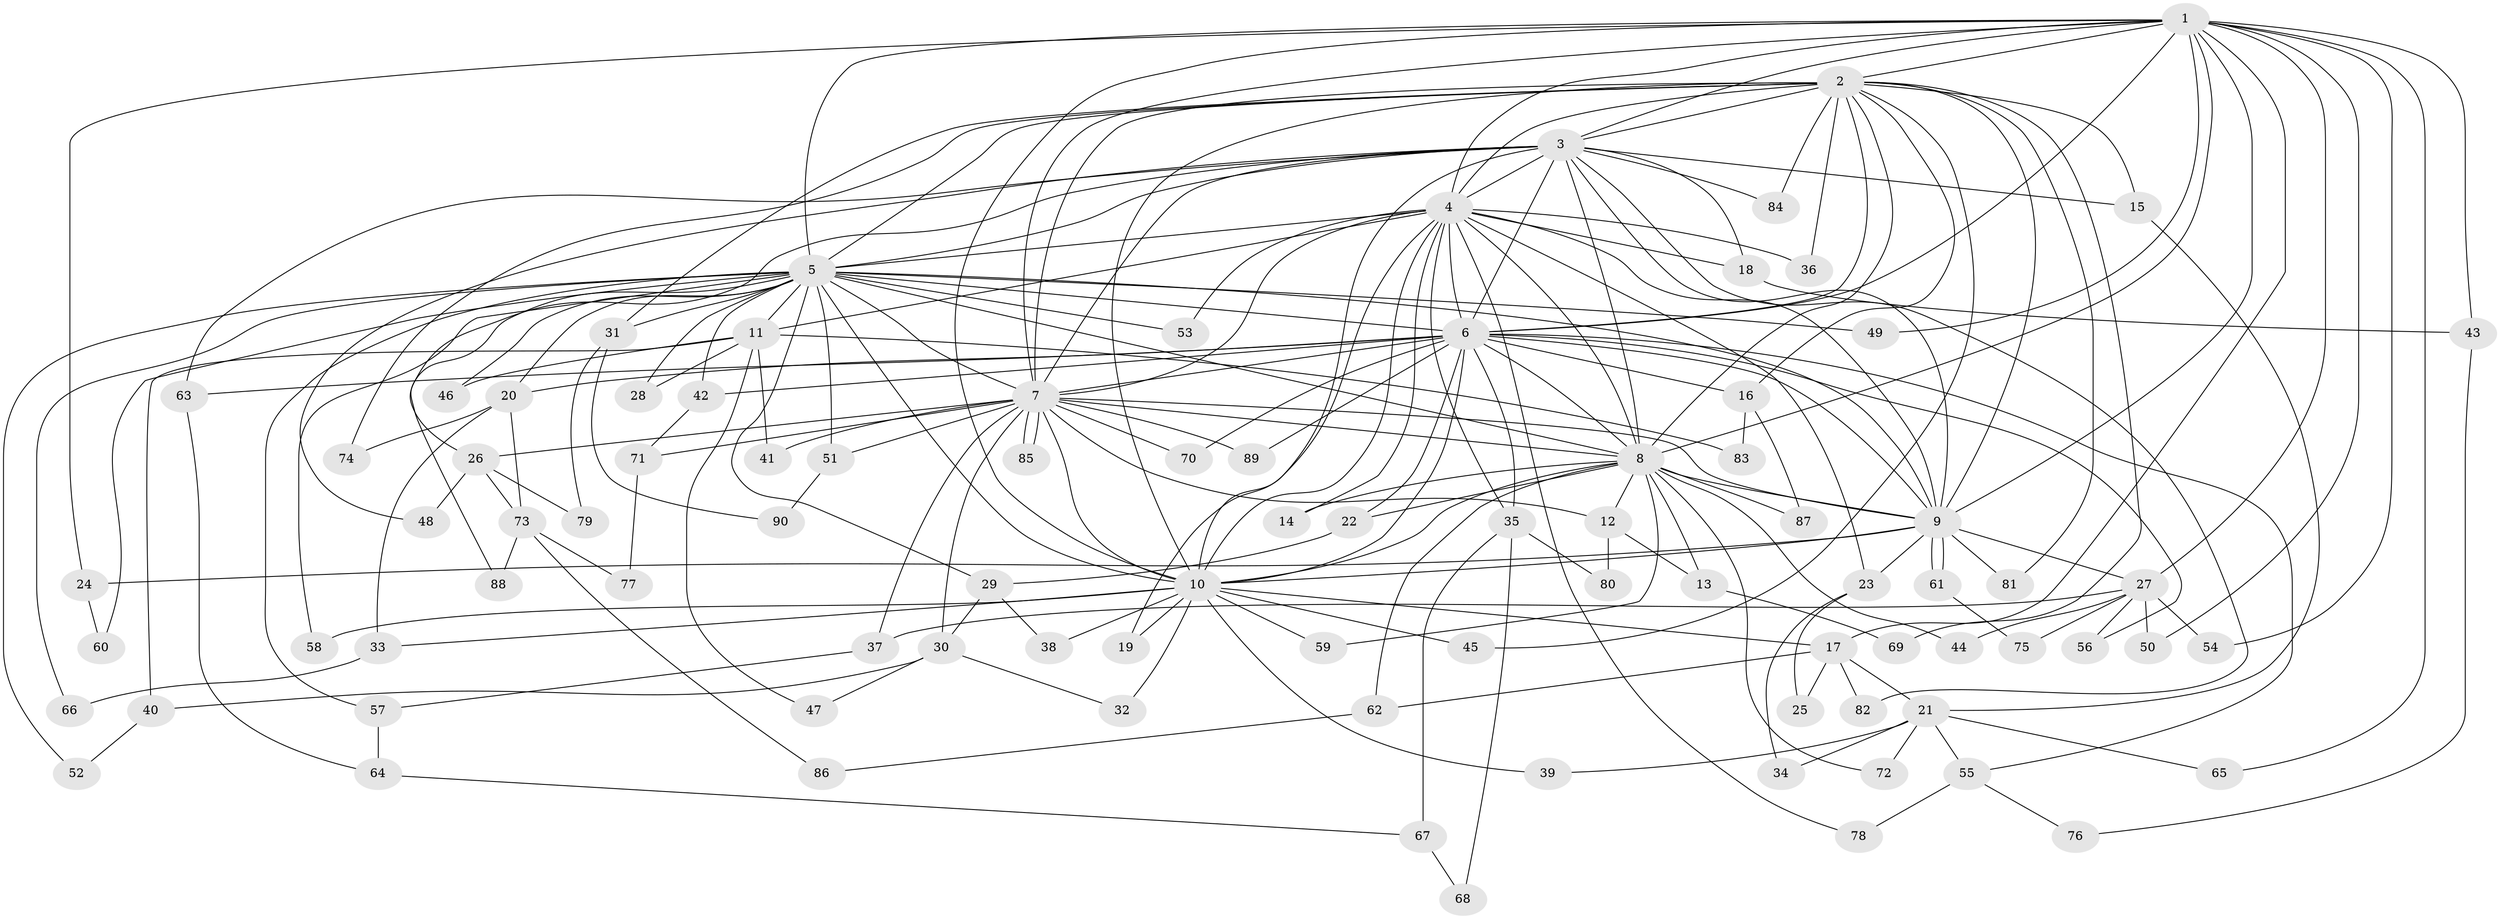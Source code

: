 // Generated by graph-tools (version 1.1) at 2025/25/03/09/25 03:25:52]
// undirected, 90 vertices, 205 edges
graph export_dot {
graph [start="1"]
  node [color=gray90,style=filled];
  1;
  2;
  3;
  4;
  5;
  6;
  7;
  8;
  9;
  10;
  11;
  12;
  13;
  14;
  15;
  16;
  17;
  18;
  19;
  20;
  21;
  22;
  23;
  24;
  25;
  26;
  27;
  28;
  29;
  30;
  31;
  32;
  33;
  34;
  35;
  36;
  37;
  38;
  39;
  40;
  41;
  42;
  43;
  44;
  45;
  46;
  47;
  48;
  49;
  50;
  51;
  52;
  53;
  54;
  55;
  56;
  57;
  58;
  59;
  60;
  61;
  62;
  63;
  64;
  65;
  66;
  67;
  68;
  69;
  70;
  71;
  72;
  73;
  74;
  75;
  76;
  77;
  78;
  79;
  80;
  81;
  82;
  83;
  84;
  85;
  86;
  87;
  88;
  89;
  90;
  1 -- 2;
  1 -- 3;
  1 -- 4;
  1 -- 5;
  1 -- 6;
  1 -- 7;
  1 -- 8;
  1 -- 9;
  1 -- 10;
  1 -- 17;
  1 -- 24;
  1 -- 27;
  1 -- 43;
  1 -- 49;
  1 -- 50;
  1 -- 54;
  1 -- 65;
  2 -- 3;
  2 -- 4;
  2 -- 5;
  2 -- 6;
  2 -- 7;
  2 -- 8;
  2 -- 9;
  2 -- 10;
  2 -- 15;
  2 -- 16;
  2 -- 31;
  2 -- 36;
  2 -- 45;
  2 -- 69;
  2 -- 74;
  2 -- 81;
  2 -- 84;
  3 -- 4;
  3 -- 5;
  3 -- 6;
  3 -- 7;
  3 -- 8;
  3 -- 9;
  3 -- 10;
  3 -- 15;
  3 -- 18;
  3 -- 26;
  3 -- 48;
  3 -- 63;
  3 -- 82;
  3 -- 84;
  4 -- 5;
  4 -- 6;
  4 -- 7;
  4 -- 8;
  4 -- 9;
  4 -- 10;
  4 -- 11;
  4 -- 14;
  4 -- 18;
  4 -- 19;
  4 -- 23;
  4 -- 35;
  4 -- 36;
  4 -- 53;
  4 -- 78;
  5 -- 6;
  5 -- 7;
  5 -- 8;
  5 -- 9;
  5 -- 10;
  5 -- 11;
  5 -- 20;
  5 -- 28;
  5 -- 29;
  5 -- 31;
  5 -- 42;
  5 -- 46;
  5 -- 49;
  5 -- 51;
  5 -- 52;
  5 -- 53;
  5 -- 57;
  5 -- 58;
  5 -- 60;
  5 -- 66;
  5 -- 88;
  6 -- 7;
  6 -- 8;
  6 -- 9;
  6 -- 10;
  6 -- 16;
  6 -- 20;
  6 -- 22;
  6 -- 35;
  6 -- 42;
  6 -- 55;
  6 -- 56;
  6 -- 63;
  6 -- 70;
  6 -- 89;
  7 -- 8;
  7 -- 9;
  7 -- 10;
  7 -- 12;
  7 -- 26;
  7 -- 30;
  7 -- 37;
  7 -- 41;
  7 -- 51;
  7 -- 70;
  7 -- 71;
  7 -- 85;
  7 -- 85;
  7 -- 89;
  8 -- 9;
  8 -- 10;
  8 -- 12;
  8 -- 13;
  8 -- 14;
  8 -- 22;
  8 -- 44;
  8 -- 59;
  8 -- 62;
  8 -- 72;
  8 -- 87;
  9 -- 10;
  9 -- 23;
  9 -- 24;
  9 -- 27;
  9 -- 61;
  9 -- 61;
  9 -- 81;
  10 -- 17;
  10 -- 19;
  10 -- 32;
  10 -- 33;
  10 -- 38;
  10 -- 39;
  10 -- 45;
  10 -- 58;
  10 -- 59;
  11 -- 28;
  11 -- 40;
  11 -- 41;
  11 -- 46;
  11 -- 47;
  11 -- 83;
  12 -- 13;
  12 -- 80;
  13 -- 69;
  15 -- 21;
  16 -- 83;
  16 -- 87;
  17 -- 21;
  17 -- 25;
  17 -- 62;
  17 -- 82;
  18 -- 43;
  20 -- 33;
  20 -- 73;
  20 -- 74;
  21 -- 34;
  21 -- 39;
  21 -- 55;
  21 -- 65;
  21 -- 72;
  22 -- 29;
  23 -- 25;
  23 -- 34;
  24 -- 60;
  26 -- 48;
  26 -- 73;
  26 -- 79;
  27 -- 37;
  27 -- 44;
  27 -- 50;
  27 -- 54;
  27 -- 56;
  27 -- 75;
  29 -- 30;
  29 -- 38;
  30 -- 32;
  30 -- 40;
  30 -- 47;
  31 -- 79;
  31 -- 90;
  33 -- 66;
  35 -- 67;
  35 -- 68;
  35 -- 80;
  37 -- 57;
  40 -- 52;
  42 -- 71;
  43 -- 76;
  51 -- 90;
  55 -- 76;
  55 -- 78;
  57 -- 64;
  61 -- 75;
  62 -- 86;
  63 -- 64;
  64 -- 67;
  67 -- 68;
  71 -- 77;
  73 -- 77;
  73 -- 86;
  73 -- 88;
}
